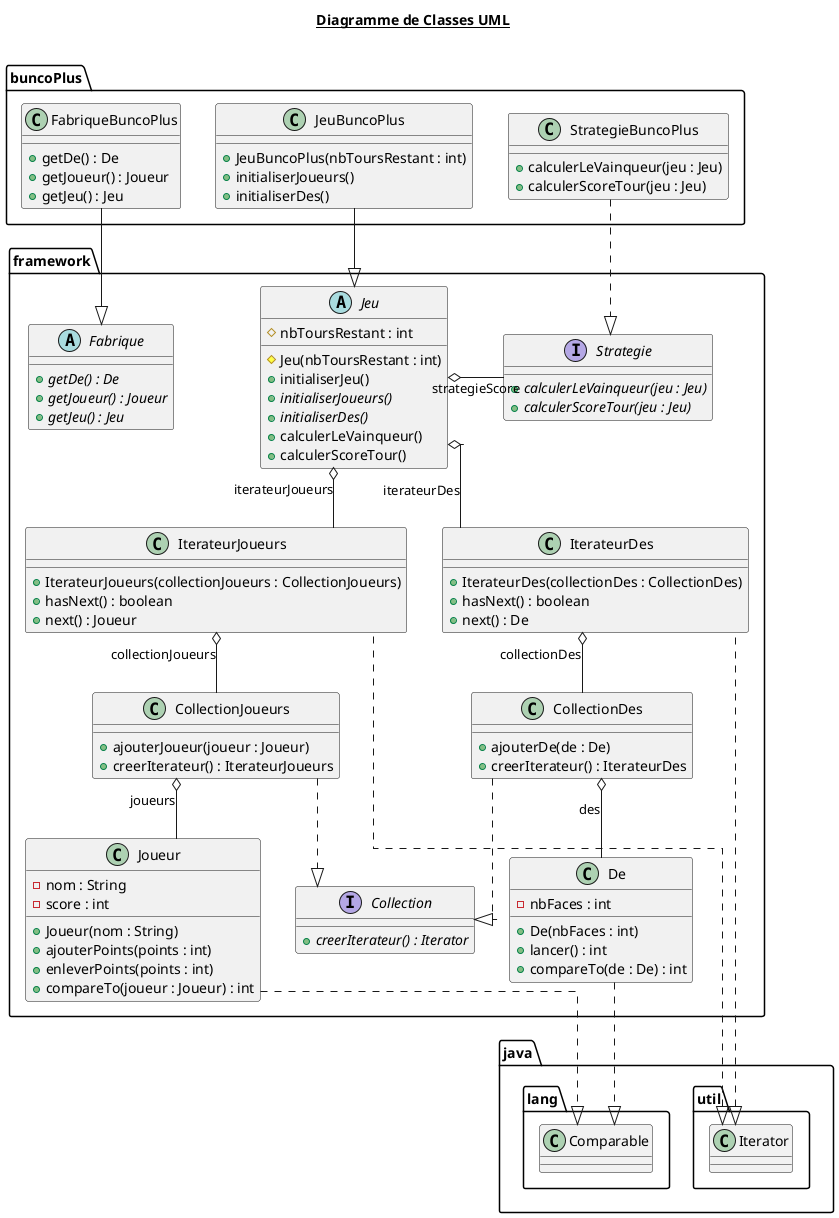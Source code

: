 @startuml
skinparam linetype ortho
title __Diagramme de Classes UML__\n

    namespace framework {
        interface framework.Collection {
            + {abstract} creerIterateur() : Iterator
        }
      }

  namespace framework {
    class framework.CollectionDes {
        + ajouterDe(de : De)
        + creerIterateur() : IterateurDes
    }
  }

framework.CollectionDes ..|> framework.Collection
  framework.CollectionDes o-- framework.De : des
  

  namespace framework {
    class framework.CollectionJoueurs {
        + ajouterJoueur(joueur : Joueur)
        + creerIterateur() : IterateurJoueurs
    }
  }

framework.CollectionJoueurs .right.|> framework.Collection
  framework.CollectionJoueurs o-- framework.Joueur : joueurs

  namespace framework {
    class framework.De {
        - nbFaces : int
        + De(nbFaces : int)
        + lancer() : int
        + compareTo(de : De) : int
    }
  }
  

  namespace framework {
    class framework.IterateurDes {
        + IterateurDes(collectionDes : CollectionDes)
        + hasNext() : boolean
        + next() : De
    }
  }

  framework.IterateurDes o-- framework.CollectionDes : collectionDes

  namespace framework {
    class framework.IterateurJoueurs {
        + IterateurJoueurs(collectionJoueurs : CollectionJoueurs)
        + hasNext() : boolean
        + next() : Joueur
    }
  }

  framework.IterateurJoueurs o-- framework.CollectionJoueurs : collectionJoueurs
  

  namespace framework {
    abstract class framework.Jeu {
        # nbToursRestant : int
        # Jeu(nbToursRestant : int)
        + initialiserJeu()
        + {abstract} initialiserJoueurs()
        + {abstract} initialiserDes()
        + calculerLeVainqueur()
        + calculerScoreTour()
    }
  }

  framework.Jeu o-right- framework.Strategie : strategieScore
  framework.Jeu o-- framework.IterateurJoueurs : iterateurJoueurs
  framework.Jeu o-- framework.IterateurDes : iterateurDes
  

  namespace framework {
    class framework.Joueur {
        - nom : String
        - score : int
        + Joueur(nom : String)
        + ajouterPoints(points : int)
        + enleverPoints(points : int)
        + compareTo(joueur : Joueur) : int
    }
  }
  

  namespace framework {
    interface framework.Strategie {
        {abstract} + calculerLeVainqueur(jeu : Jeu)
        {abstract} + calculerScoreTour(jeu : Jeu)
    }
  }

  namespace framework {
      abstract class framework.Fabrique {
          {abstract} + getDe() : De
          {abstract} + getJoueur() : Joueur
          {abstract} + getJeu() : Jeu
      }
    }
  

  framework.De ..|> java.lang.Comparable
  framework.IterateurDes .up.|> java.util.Iterator
  framework.IterateurJoueurs .left.|> java.util.Iterator
  framework.Joueur ..|> java.lang.Comparable

  namespace buncoPlus {
    class buncoPlus.JeuBuncoPlus {
        + JeuBuncoPlus(nbToursRestant : int)
        + initialiserJoueurs()
        + initialiserDes()
    }
  }

  namespace buncoPlus {
      class buncoPlus.StrategieBuncoPlus {
          + calculerLeVainqueur(jeu : Jeu)
          + calculerScoreTour(jeu : Jeu)
      }
  }

    namespace buncoPlus {
        class buncoPlus.FabriqueBuncoPlus {
            + getDe() : De
            + getJoueur() : Joueur
            + getJeu() : Jeu
        }
      }

  buncoPlus.JeuBuncoPlus --|> framework.Jeu
  buncoPlus.StrategieBuncoPlus ..|> framework.Strategie
  buncoPlus.FabriqueBuncoPlus --|> framework.Fabrique

@enduml


Association :
Jeu peu exister sans la strategie

Aggregation :
Jeu ne peut pas exister sans la strategie



